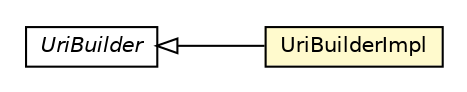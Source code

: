 #!/usr/local/bin/dot
#
# Class diagram 
# Generated by UMLGraph version R5_6-24-gf6e263 (http://www.umlgraph.org/)
#

digraph G {
	edge [fontname="Helvetica",fontsize=10,labelfontname="Helvetica",labelfontsize=10];
	node [fontname="Helvetica",fontsize=10,shape=plaintext];
	nodesep=0.25;
	ranksep=0.5;
	rankdir=LR;
	// org.turbogwt.net.client.UriBuilderImpl
	c5529 [label=<<table title="org.turbogwt.net.client.UriBuilderImpl" border="0" cellborder="1" cellspacing="0" cellpadding="2" port="p" bgcolor="lemonChiffon" href="./UriBuilderImpl.html">
		<tr><td><table border="0" cellspacing="0" cellpadding="1">
<tr><td align="center" balign="center"> UriBuilderImpl </td></tr>
		</table></td></tr>
		</table>>, URL="./UriBuilderImpl.html", fontname="Helvetica", fontcolor="black", fontsize=10.0];
	// org.turbogwt.net.shared.UriBuilder
	c5554 [label=<<table title="org.turbogwt.net.shared.UriBuilder" border="0" cellborder="1" cellspacing="0" cellpadding="2" port="p" href="../shared/UriBuilder.html">
		<tr><td><table border="0" cellspacing="0" cellpadding="1">
<tr><td align="center" balign="center"><font face="Helvetica-Oblique"> UriBuilder </font></td></tr>
		</table></td></tr>
		</table>>, URL="../shared/UriBuilder.html", fontname="Helvetica", fontcolor="black", fontsize=10.0];
	//org.turbogwt.net.client.UriBuilderImpl extends org.turbogwt.net.shared.UriBuilder
	c5554:p -> c5529:p [dir=back,arrowtail=empty];
}

